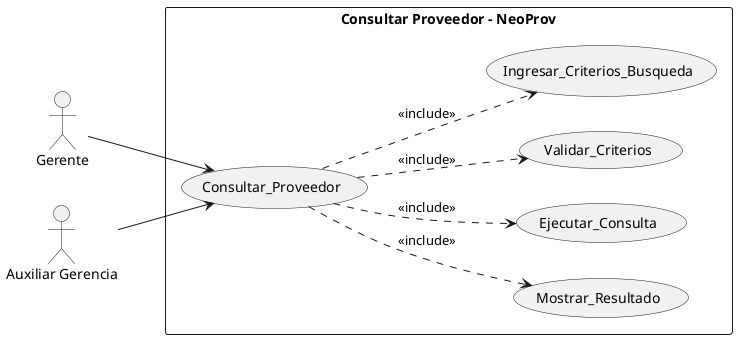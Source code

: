 @startuml diagramaCasoUsoSeis
left to right direction
actor "Gerente" as Gerente
actor "Auxiliar Gerencia" as AuxGerencia

rectangle "Consultar Proveedor - NeoProv" {
    usecase "Consultar_Proveedor" as UC1
    usecase "Mostrar_Resultado" as UC2
    usecase "Ejecutar_Consulta" as UC3
    usecase "Validar_Criterios" as UC4
    usecase "Ingresar_Criterios_Busqueda" as UC5
}

Gerente --> UC1
AuxGerencia --> UC1

UC1 ..> UC2 : <<include>>
UC1 ..> UC3 : <<include>>
UC1 ..> UC4 : <<include>>
UC1 ..> UC5 : <<include>>

@enduml
